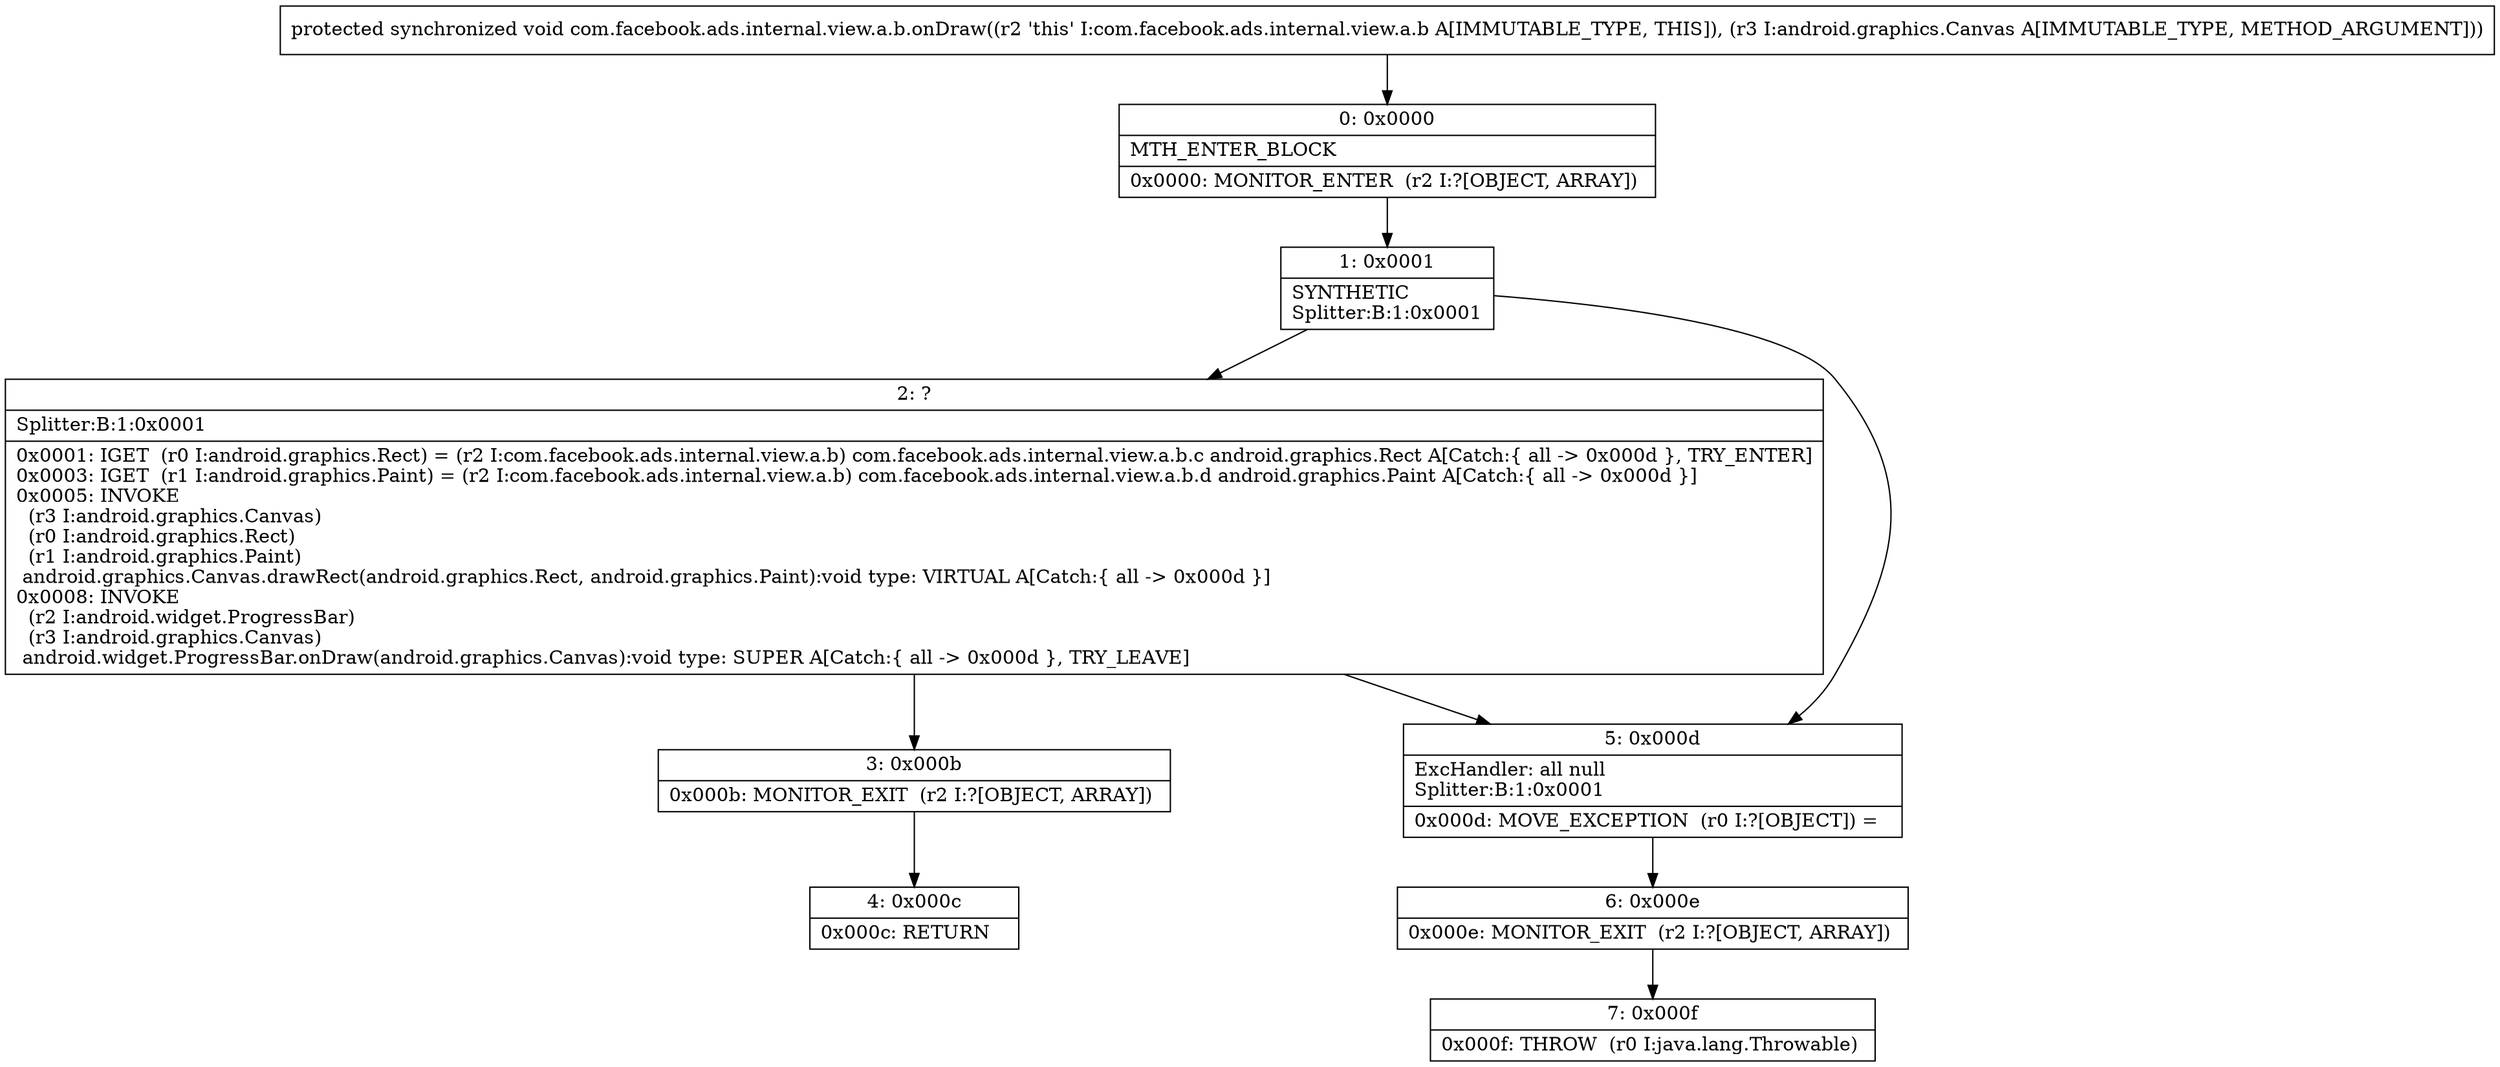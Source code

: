 digraph "CFG forcom.facebook.ads.internal.view.a.b.onDraw(Landroid\/graphics\/Canvas;)V" {
Node_0 [shape=record,label="{0\:\ 0x0000|MTH_ENTER_BLOCK\l|0x0000: MONITOR_ENTER  (r2 I:?[OBJECT, ARRAY]) \l}"];
Node_1 [shape=record,label="{1\:\ 0x0001|SYNTHETIC\lSplitter:B:1:0x0001\l}"];
Node_2 [shape=record,label="{2\:\ ?|Splitter:B:1:0x0001\l|0x0001: IGET  (r0 I:android.graphics.Rect) = (r2 I:com.facebook.ads.internal.view.a.b) com.facebook.ads.internal.view.a.b.c android.graphics.Rect A[Catch:\{ all \-\> 0x000d \}, TRY_ENTER]\l0x0003: IGET  (r1 I:android.graphics.Paint) = (r2 I:com.facebook.ads.internal.view.a.b) com.facebook.ads.internal.view.a.b.d android.graphics.Paint A[Catch:\{ all \-\> 0x000d \}]\l0x0005: INVOKE  \l  (r3 I:android.graphics.Canvas)\l  (r0 I:android.graphics.Rect)\l  (r1 I:android.graphics.Paint)\l android.graphics.Canvas.drawRect(android.graphics.Rect, android.graphics.Paint):void type: VIRTUAL A[Catch:\{ all \-\> 0x000d \}]\l0x0008: INVOKE  \l  (r2 I:android.widget.ProgressBar)\l  (r3 I:android.graphics.Canvas)\l android.widget.ProgressBar.onDraw(android.graphics.Canvas):void type: SUPER A[Catch:\{ all \-\> 0x000d \}, TRY_LEAVE]\l}"];
Node_3 [shape=record,label="{3\:\ 0x000b|0x000b: MONITOR_EXIT  (r2 I:?[OBJECT, ARRAY]) \l}"];
Node_4 [shape=record,label="{4\:\ 0x000c|0x000c: RETURN   \l}"];
Node_5 [shape=record,label="{5\:\ 0x000d|ExcHandler: all null\lSplitter:B:1:0x0001\l|0x000d: MOVE_EXCEPTION  (r0 I:?[OBJECT]) =  \l}"];
Node_6 [shape=record,label="{6\:\ 0x000e|0x000e: MONITOR_EXIT  (r2 I:?[OBJECT, ARRAY]) \l}"];
Node_7 [shape=record,label="{7\:\ 0x000f|0x000f: THROW  (r0 I:java.lang.Throwable) \l}"];
MethodNode[shape=record,label="{protected synchronized void com.facebook.ads.internal.view.a.b.onDraw((r2 'this' I:com.facebook.ads.internal.view.a.b A[IMMUTABLE_TYPE, THIS]), (r3 I:android.graphics.Canvas A[IMMUTABLE_TYPE, METHOD_ARGUMENT])) }"];
MethodNode -> Node_0;
Node_0 -> Node_1;
Node_1 -> Node_2;
Node_1 -> Node_5;
Node_2 -> Node_3;
Node_2 -> Node_5;
Node_3 -> Node_4;
Node_5 -> Node_6;
Node_6 -> Node_7;
}


